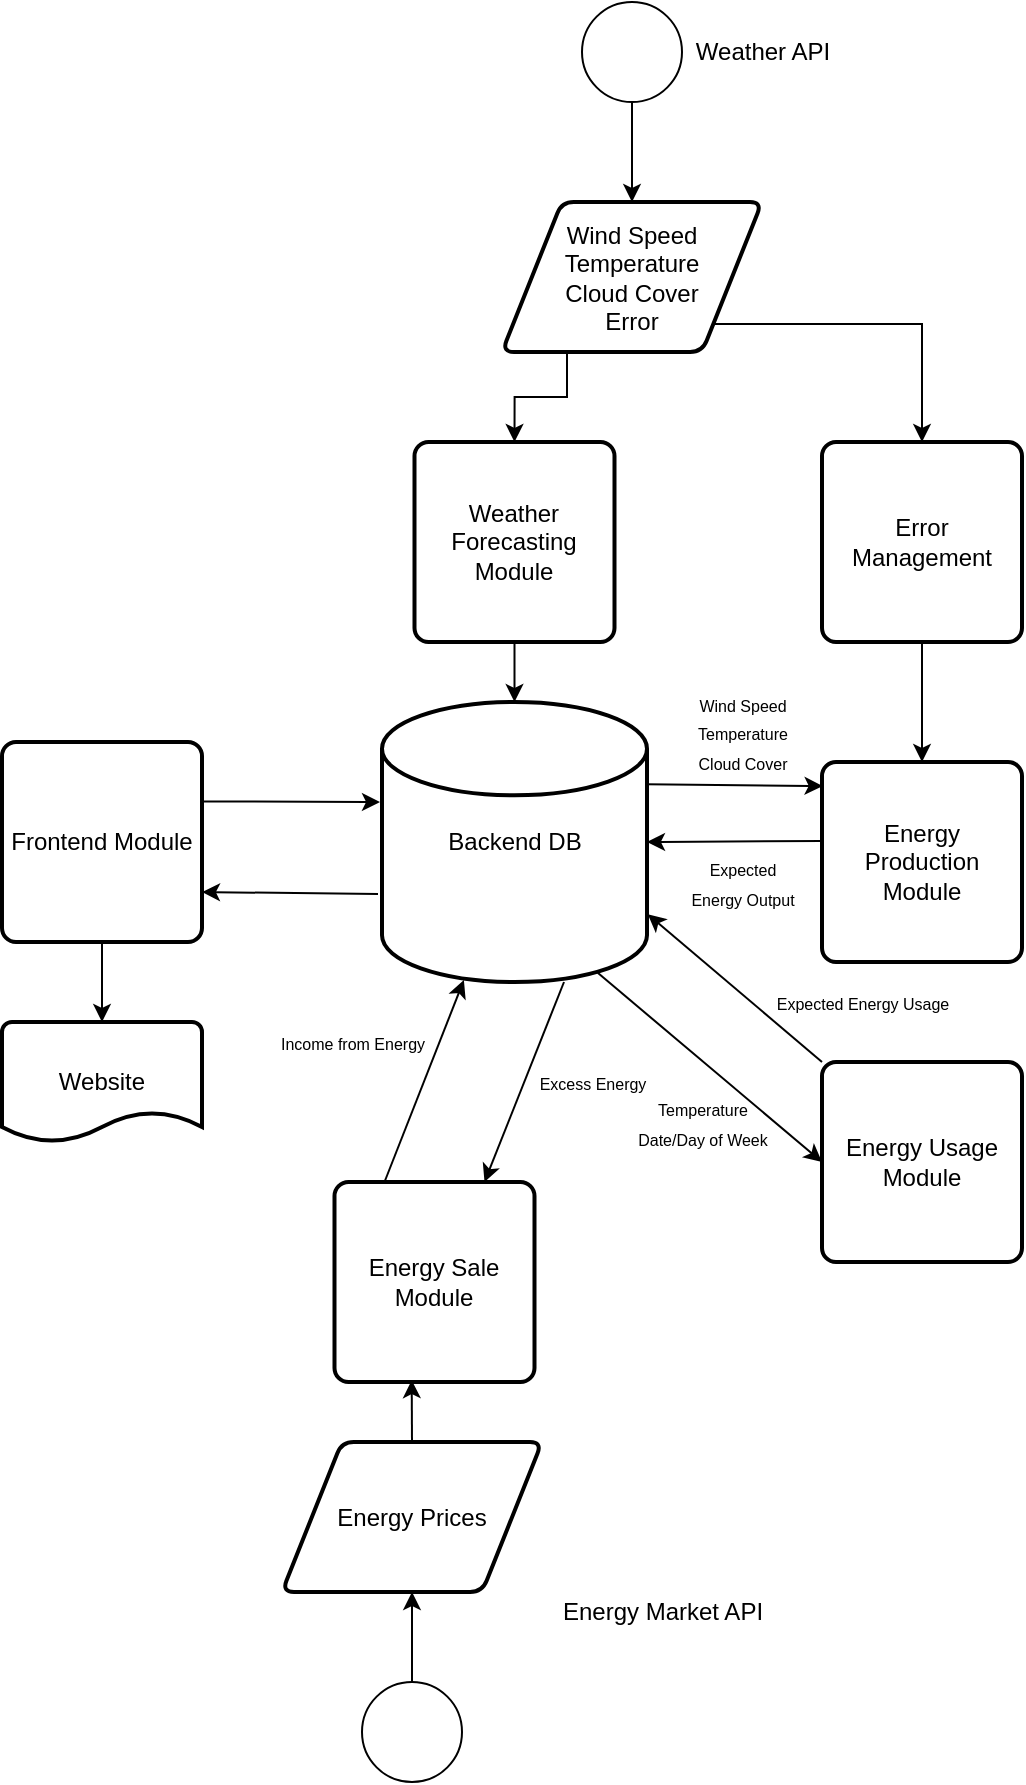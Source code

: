 <mxfile version="14.4.2" type="github">
  <diagram id="C5RBs43oDa-KdzZeNtuy" name="Page-1">
    <mxGraphModel dx="1000" dy="1120" grid="1" gridSize="10" guides="1" tooltips="1" connect="1" arrows="1" fold="1" page="1" pageScale="1" pageWidth="827" pageHeight="1169" math="0" shadow="0">
      <root>
        <mxCell id="WIyWlLk6GJQsqaUBKTNV-0" />
        <mxCell id="WIyWlLk6GJQsqaUBKTNV-1" parent="WIyWlLk6GJQsqaUBKTNV-0" />
        <mxCell id="kpdjPYLvynA6Ji1GiDuN-0" value="Backend DB" style="strokeWidth=2;html=1;shape=mxgraph.flowchart.database;whiteSpace=wrap;" vertex="1" parent="WIyWlLk6GJQsqaUBKTNV-1">
          <mxGeometry x="340" y="470" width="132.5" height="140" as="geometry" />
        </mxCell>
        <mxCell id="kpdjPYLvynA6Ji1GiDuN-43" style="edgeStyle=orthogonalEdgeStyle;rounded=0;orthogonalLoop=1;jettySize=auto;html=1;exitX=0.25;exitY=1;exitDx=0;exitDy=0;entryX=0.5;entryY=0;entryDx=0;entryDy=0;" edge="1" parent="WIyWlLk6GJQsqaUBKTNV-1" source="kpdjPYLvynA6Ji1GiDuN-1" target="kpdjPYLvynA6Ji1GiDuN-17">
          <mxGeometry relative="1" as="geometry" />
        </mxCell>
        <mxCell id="kpdjPYLvynA6Ji1GiDuN-69" style="edgeStyle=orthogonalEdgeStyle;rounded=0;orthogonalLoop=1;jettySize=auto;html=1;exitX=1;exitY=1;exitDx=0;exitDy=0;entryX=0.5;entryY=0;entryDx=0;entryDy=0;" edge="1" parent="WIyWlLk6GJQsqaUBKTNV-1" source="kpdjPYLvynA6Ji1GiDuN-1" target="kpdjPYLvynA6Ji1GiDuN-18">
          <mxGeometry relative="1" as="geometry" />
        </mxCell>
        <mxCell id="kpdjPYLvynA6Ji1GiDuN-1" value="Wind Speed&lt;br&gt;Temperature&lt;br&gt;Cloud Cover&lt;br&gt;Error" style="shape=parallelogram;html=1;strokeWidth=2;perimeter=parallelogramPerimeter;whiteSpace=wrap;rounded=1;arcSize=12;size=0.23;" vertex="1" parent="WIyWlLk6GJQsqaUBKTNV-1">
          <mxGeometry x="400" y="220" width="130" height="75" as="geometry" />
        </mxCell>
        <mxCell id="kpdjPYLvynA6Ji1GiDuN-45" style="edgeStyle=orthogonalEdgeStyle;rounded=0;orthogonalLoop=1;jettySize=auto;html=1;exitX=0.5;exitY=1;exitDx=0;exitDy=0;" edge="1" parent="WIyWlLk6GJQsqaUBKTNV-1" source="kpdjPYLvynA6Ji1GiDuN-2" target="kpdjPYLvynA6Ji1GiDuN-1">
          <mxGeometry relative="1" as="geometry" />
        </mxCell>
        <mxCell id="kpdjPYLvynA6Ji1GiDuN-2" value="" style="ellipse;whiteSpace=wrap;html=1;aspect=fixed;" vertex="1" parent="WIyWlLk6GJQsqaUBKTNV-1">
          <mxGeometry x="440" y="120" width="50" height="50" as="geometry" />
        </mxCell>
        <mxCell id="kpdjPYLvynA6Ji1GiDuN-37" style="edgeStyle=orthogonalEdgeStyle;rounded=0;orthogonalLoop=1;jettySize=auto;html=1;entryX=0.5;entryY=1;entryDx=0;entryDy=0;" edge="1" parent="WIyWlLk6GJQsqaUBKTNV-1" source="kpdjPYLvynA6Ji1GiDuN-4" target="kpdjPYLvynA6Ji1GiDuN-32">
          <mxGeometry relative="1" as="geometry" />
        </mxCell>
        <mxCell id="kpdjPYLvynA6Ji1GiDuN-4" value="" style="ellipse;whiteSpace=wrap;html=1;aspect=fixed;" vertex="1" parent="WIyWlLk6GJQsqaUBKTNV-1">
          <mxGeometry x="330" y="960" width="50" height="50" as="geometry" />
        </mxCell>
        <mxCell id="kpdjPYLvynA6Ji1GiDuN-13" value="Energy Usage Module" style="rounded=1;whiteSpace=wrap;html=1;absoluteArcSize=1;arcSize=14;strokeWidth=2;" vertex="1" parent="WIyWlLk6GJQsqaUBKTNV-1">
          <mxGeometry x="560" y="650" width="100" height="100" as="geometry" />
        </mxCell>
        <mxCell id="kpdjPYLvynA6Ji1GiDuN-54" style="edgeStyle=orthogonalEdgeStyle;rounded=0;orthogonalLoop=1;jettySize=auto;html=1;exitX=0.5;exitY=1;exitDx=0;exitDy=0;entryX=0.5;entryY=0;entryDx=0;entryDy=0;entryPerimeter=0;" edge="1" parent="WIyWlLk6GJQsqaUBKTNV-1" source="kpdjPYLvynA6Ji1GiDuN-14" target="kpdjPYLvynA6Ji1GiDuN-19">
          <mxGeometry relative="1" as="geometry" />
        </mxCell>
        <mxCell id="kpdjPYLvynA6Ji1GiDuN-14" value="Frontend Module" style="rounded=1;whiteSpace=wrap;html=1;absoluteArcSize=1;arcSize=14;strokeWidth=2;" vertex="1" parent="WIyWlLk6GJQsqaUBKTNV-1">
          <mxGeometry x="150" y="490" width="100" height="100" as="geometry" />
        </mxCell>
        <mxCell id="kpdjPYLvynA6Ji1GiDuN-16" value="Energy Production Module" style="rounded=1;whiteSpace=wrap;html=1;absoluteArcSize=1;arcSize=14;strokeWidth=2;" vertex="1" parent="WIyWlLk6GJQsqaUBKTNV-1">
          <mxGeometry x="560" y="500" width="100" height="100" as="geometry" />
        </mxCell>
        <mxCell id="kpdjPYLvynA6Ji1GiDuN-71" style="edgeStyle=orthogonalEdgeStyle;rounded=0;orthogonalLoop=1;jettySize=auto;html=1;exitX=0.5;exitY=1;exitDx=0;exitDy=0;entryX=0.5;entryY=0;entryDx=0;entryDy=0;entryPerimeter=0;" edge="1" parent="WIyWlLk6GJQsqaUBKTNV-1" source="kpdjPYLvynA6Ji1GiDuN-17" target="kpdjPYLvynA6Ji1GiDuN-0">
          <mxGeometry relative="1" as="geometry" />
        </mxCell>
        <mxCell id="kpdjPYLvynA6Ji1GiDuN-17" value="Weather Forecasting Module" style="rounded=1;whiteSpace=wrap;html=1;absoluteArcSize=1;arcSize=14;strokeWidth=2;" vertex="1" parent="WIyWlLk6GJQsqaUBKTNV-1">
          <mxGeometry x="356.25" y="340" width="100" height="100" as="geometry" />
        </mxCell>
        <mxCell id="kpdjPYLvynA6Ji1GiDuN-70" style="edgeStyle=orthogonalEdgeStyle;rounded=0;orthogonalLoop=1;jettySize=auto;html=1;exitX=0.5;exitY=1;exitDx=0;exitDy=0;entryX=0.5;entryY=0;entryDx=0;entryDy=0;" edge="1" parent="WIyWlLk6GJQsqaUBKTNV-1" source="kpdjPYLvynA6Ji1GiDuN-18" target="kpdjPYLvynA6Ji1GiDuN-16">
          <mxGeometry relative="1" as="geometry" />
        </mxCell>
        <mxCell id="kpdjPYLvynA6Ji1GiDuN-18" value="Error Management" style="rounded=1;whiteSpace=wrap;html=1;absoluteArcSize=1;arcSize=14;strokeWidth=2;" vertex="1" parent="WIyWlLk6GJQsqaUBKTNV-1">
          <mxGeometry x="560" y="340" width="100" height="100" as="geometry" />
        </mxCell>
        <mxCell id="kpdjPYLvynA6Ji1GiDuN-19" value="Website" style="strokeWidth=2;html=1;shape=mxgraph.flowchart.document2;whiteSpace=wrap;size=0.25;" vertex="1" parent="WIyWlLk6GJQsqaUBKTNV-1">
          <mxGeometry x="150" y="630" width="100" height="60" as="geometry" />
        </mxCell>
        <mxCell id="kpdjPYLvynA6Ji1GiDuN-58" style="edgeStyle=orthogonalEdgeStyle;rounded=0;orthogonalLoop=1;jettySize=auto;html=1;exitX=0.5;exitY=0;exitDx=0;exitDy=0;entryX=0.386;entryY=0.991;entryDx=0;entryDy=0;entryPerimeter=0;" edge="1" parent="WIyWlLk6GJQsqaUBKTNV-1" source="kpdjPYLvynA6Ji1GiDuN-32" target="kpdjPYLvynA6Ji1GiDuN-35">
          <mxGeometry relative="1" as="geometry" />
        </mxCell>
        <mxCell id="kpdjPYLvynA6Ji1GiDuN-32" value="Energy Prices" style="shape=parallelogram;html=1;strokeWidth=2;perimeter=parallelogramPerimeter;whiteSpace=wrap;rounded=1;arcSize=12;size=0.23;" vertex="1" parent="WIyWlLk6GJQsqaUBKTNV-1">
          <mxGeometry x="290" y="840" width="130" height="75" as="geometry" />
        </mxCell>
        <mxCell id="kpdjPYLvynA6Ji1GiDuN-35" value="Energy Sale Module" style="rounded=1;whiteSpace=wrap;html=1;absoluteArcSize=1;arcSize=14;strokeWidth=2;" vertex="1" parent="WIyWlLk6GJQsqaUBKTNV-1">
          <mxGeometry x="316.25" y="710" width="100" height="100" as="geometry" />
        </mxCell>
        <mxCell id="kpdjPYLvynA6Ji1GiDuN-50" value="" style="endArrow=classic;html=1;exitX=-0.015;exitY=0.686;exitDx=0;exitDy=0;exitPerimeter=0;entryX=1;entryY=0.75;entryDx=0;entryDy=0;" edge="1" parent="WIyWlLk6GJQsqaUBKTNV-1" source="kpdjPYLvynA6Ji1GiDuN-0" target="kpdjPYLvynA6Ji1GiDuN-14">
          <mxGeometry width="50" height="50" relative="1" as="geometry">
            <mxPoint x="480" y="690" as="sourcePoint" />
            <mxPoint x="530" y="640" as="targetPoint" />
          </mxGeometry>
        </mxCell>
        <mxCell id="kpdjPYLvynA6Ji1GiDuN-51" value="" style="endArrow=classic;html=1;exitX=0.994;exitY=0.297;exitDx=0;exitDy=0;exitPerimeter=0;" edge="1" parent="WIyWlLk6GJQsqaUBKTNV-1" source="kpdjPYLvynA6Ji1GiDuN-14">
          <mxGeometry width="50" height="50" relative="1" as="geometry">
            <mxPoint x="280" y="520" as="sourcePoint" />
            <mxPoint x="339" y="520" as="targetPoint" />
          </mxGeometry>
        </mxCell>
        <mxCell id="kpdjPYLvynA6Ji1GiDuN-55" value="" style="endArrow=classic;html=1;exitX=0.25;exitY=0;exitDx=0;exitDy=0;entryX=0.309;entryY=0.993;entryDx=0;entryDy=0;entryPerimeter=0;" edge="1" parent="WIyWlLk6GJQsqaUBKTNV-1" source="kpdjPYLvynA6Ji1GiDuN-35" target="kpdjPYLvynA6Ji1GiDuN-0">
          <mxGeometry width="50" height="50" relative="1" as="geometry">
            <mxPoint x="480" y="690" as="sourcePoint" />
            <mxPoint x="530" y="640" as="targetPoint" />
          </mxGeometry>
        </mxCell>
        <mxCell id="kpdjPYLvynA6Ji1GiDuN-56" value="" style="endArrow=classic;html=1;entryX=0.75;entryY=0;entryDx=0;entryDy=0;" edge="1" parent="WIyWlLk6GJQsqaUBKTNV-1" target="kpdjPYLvynA6Ji1GiDuN-35">
          <mxGeometry width="50" height="50" relative="1" as="geometry">
            <mxPoint x="431" y="610" as="sourcePoint" />
            <mxPoint x="390.943" y="619.02" as="targetPoint" />
          </mxGeometry>
        </mxCell>
        <mxCell id="kpdjPYLvynA6Ji1GiDuN-61" value="" style="endArrow=classic;html=1;exitX=0;exitY=0;exitDx=0;exitDy=0;entryX=1.003;entryY=0.758;entryDx=0;entryDy=0;entryPerimeter=0;" edge="1" parent="WIyWlLk6GJQsqaUBKTNV-1" source="kpdjPYLvynA6Ji1GiDuN-13" target="kpdjPYLvynA6Ji1GiDuN-0">
          <mxGeometry width="50" height="50" relative="1" as="geometry">
            <mxPoint x="391.25" y="660" as="sourcePoint" />
            <mxPoint x="474" y="563" as="targetPoint" />
          </mxGeometry>
        </mxCell>
        <mxCell id="kpdjPYLvynA6Ji1GiDuN-64" value="" style="endArrow=classic;html=1;entryX=0;entryY=0.5;entryDx=0;entryDy=0;exitX=0.814;exitY=0.967;exitDx=0;exitDy=0;exitPerimeter=0;" edge="1" parent="WIyWlLk6GJQsqaUBKTNV-1" source="kpdjPYLvynA6Ji1GiDuN-0" target="kpdjPYLvynA6Ji1GiDuN-13">
          <mxGeometry width="50" height="50" relative="1" as="geometry">
            <mxPoint x="449" y="600" as="sourcePoint" />
            <mxPoint x="464.48" y="613.7" as="targetPoint" />
          </mxGeometry>
        </mxCell>
        <mxCell id="kpdjPYLvynA6Ji1GiDuN-66" value="" style="endArrow=classic;html=1;exitX=0.996;exitY=0.294;exitDx=0;exitDy=0;exitPerimeter=0;entryX=0.003;entryY=0.12;entryDx=0;entryDy=0;entryPerimeter=0;" edge="1" parent="WIyWlLk6GJQsqaUBKTNV-1" source="kpdjPYLvynA6Ji1GiDuN-0" target="kpdjPYLvynA6Ji1GiDuN-16">
          <mxGeometry width="50" height="50" relative="1" as="geometry">
            <mxPoint x="550" y="380" as="sourcePoint" />
            <mxPoint x="600" y="330" as="targetPoint" />
          </mxGeometry>
        </mxCell>
        <mxCell id="kpdjPYLvynA6Ji1GiDuN-67" value="" style="endArrow=classic;html=1;exitX=-0.005;exitY=0.395;exitDx=0;exitDy=0;exitPerimeter=0;entryX=1;entryY=0.5;entryDx=0;entryDy=0;entryPerimeter=0;" edge="1" parent="WIyWlLk6GJQsqaUBKTNV-1" source="kpdjPYLvynA6Ji1GiDuN-16" target="kpdjPYLvynA6Ji1GiDuN-0">
          <mxGeometry width="50" height="50" relative="1" as="geometry">
            <mxPoint x="556" y="557" as="sourcePoint" />
            <mxPoint x="474" y="547" as="targetPoint" />
          </mxGeometry>
        </mxCell>
        <mxCell id="kpdjPYLvynA6Ji1GiDuN-72" value="Energy Market API" style="text;html=1;align=center;verticalAlign=middle;resizable=0;points=[];autosize=1;" vertex="1" parent="WIyWlLk6GJQsqaUBKTNV-1">
          <mxGeometry x="420" y="915" width="120" height="20" as="geometry" />
        </mxCell>
        <mxCell id="kpdjPYLvynA6Ji1GiDuN-73" value="Weather API" style="text;html=1;align=center;verticalAlign=middle;resizable=0;points=[];autosize=1;" vertex="1" parent="WIyWlLk6GJQsqaUBKTNV-1">
          <mxGeometry x="490" y="135" width="80" height="20" as="geometry" />
        </mxCell>
        <mxCell id="kpdjPYLvynA6Ji1GiDuN-78" value="&lt;font style=&quot;font-size: 8px&quot;&gt;Temperature&lt;br&gt;Date/Day of Week&lt;/font&gt;" style="text;html=1;align=center;verticalAlign=middle;resizable=0;points=[];autosize=1;" vertex="1" parent="WIyWlLk6GJQsqaUBKTNV-1">
          <mxGeometry x="460" y="660" width="80" height="40" as="geometry" />
        </mxCell>
        <mxCell id="kpdjPYLvynA6Ji1GiDuN-79" value="&lt;span style=&quot;font-size: 8px&quot;&gt;Expected Energy Usage&lt;/span&gt;" style="text;html=1;align=center;verticalAlign=middle;resizable=0;points=[];autosize=1;" vertex="1" parent="WIyWlLk6GJQsqaUBKTNV-1">
          <mxGeometry x="530" y="610" width="100" height="20" as="geometry" />
        </mxCell>
        <mxCell id="kpdjPYLvynA6Ji1GiDuN-81" value="&lt;span style=&quot;font-size: 8px&quot;&gt;Expected &lt;br&gt;Energy Output&lt;/span&gt;" style="text;html=1;align=center;verticalAlign=middle;resizable=0;points=[];autosize=1;" vertex="1" parent="WIyWlLk6GJQsqaUBKTNV-1">
          <mxGeometry x="485" y="540" width="70" height="40" as="geometry" />
        </mxCell>
        <mxCell id="kpdjPYLvynA6Ji1GiDuN-83" value="&lt;font style=&quot;font-size: 8px&quot;&gt;Wind Speed&lt;br&gt;Temperature&lt;br&gt;Cloud Cover&lt;/font&gt;" style="text;html=1;align=center;verticalAlign=middle;resizable=0;points=[];autosize=1;" vertex="1" parent="WIyWlLk6GJQsqaUBKTNV-1">
          <mxGeometry x="490" y="460" width="60" height="50" as="geometry" />
        </mxCell>
        <mxCell id="kpdjPYLvynA6Ji1GiDuN-85" value="&lt;span style=&quot;font-size: 8px&quot;&gt;Excess Energy&lt;/span&gt;" style="text;html=1;align=center;verticalAlign=middle;resizable=0;points=[];autosize=1;" vertex="1" parent="WIyWlLk6GJQsqaUBKTNV-1">
          <mxGeometry x="410" y="650" width="70" height="20" as="geometry" />
        </mxCell>
        <mxCell id="kpdjPYLvynA6Ji1GiDuN-86" value="&lt;span style=&quot;font-size: 8px&quot;&gt;Income from Energy&lt;/span&gt;" style="text;html=1;align=center;verticalAlign=middle;resizable=0;points=[];autosize=1;" vertex="1" parent="WIyWlLk6GJQsqaUBKTNV-1">
          <mxGeometry x="280" y="630" width="90" height="20" as="geometry" />
        </mxCell>
      </root>
    </mxGraphModel>
  </diagram>
</mxfile>
